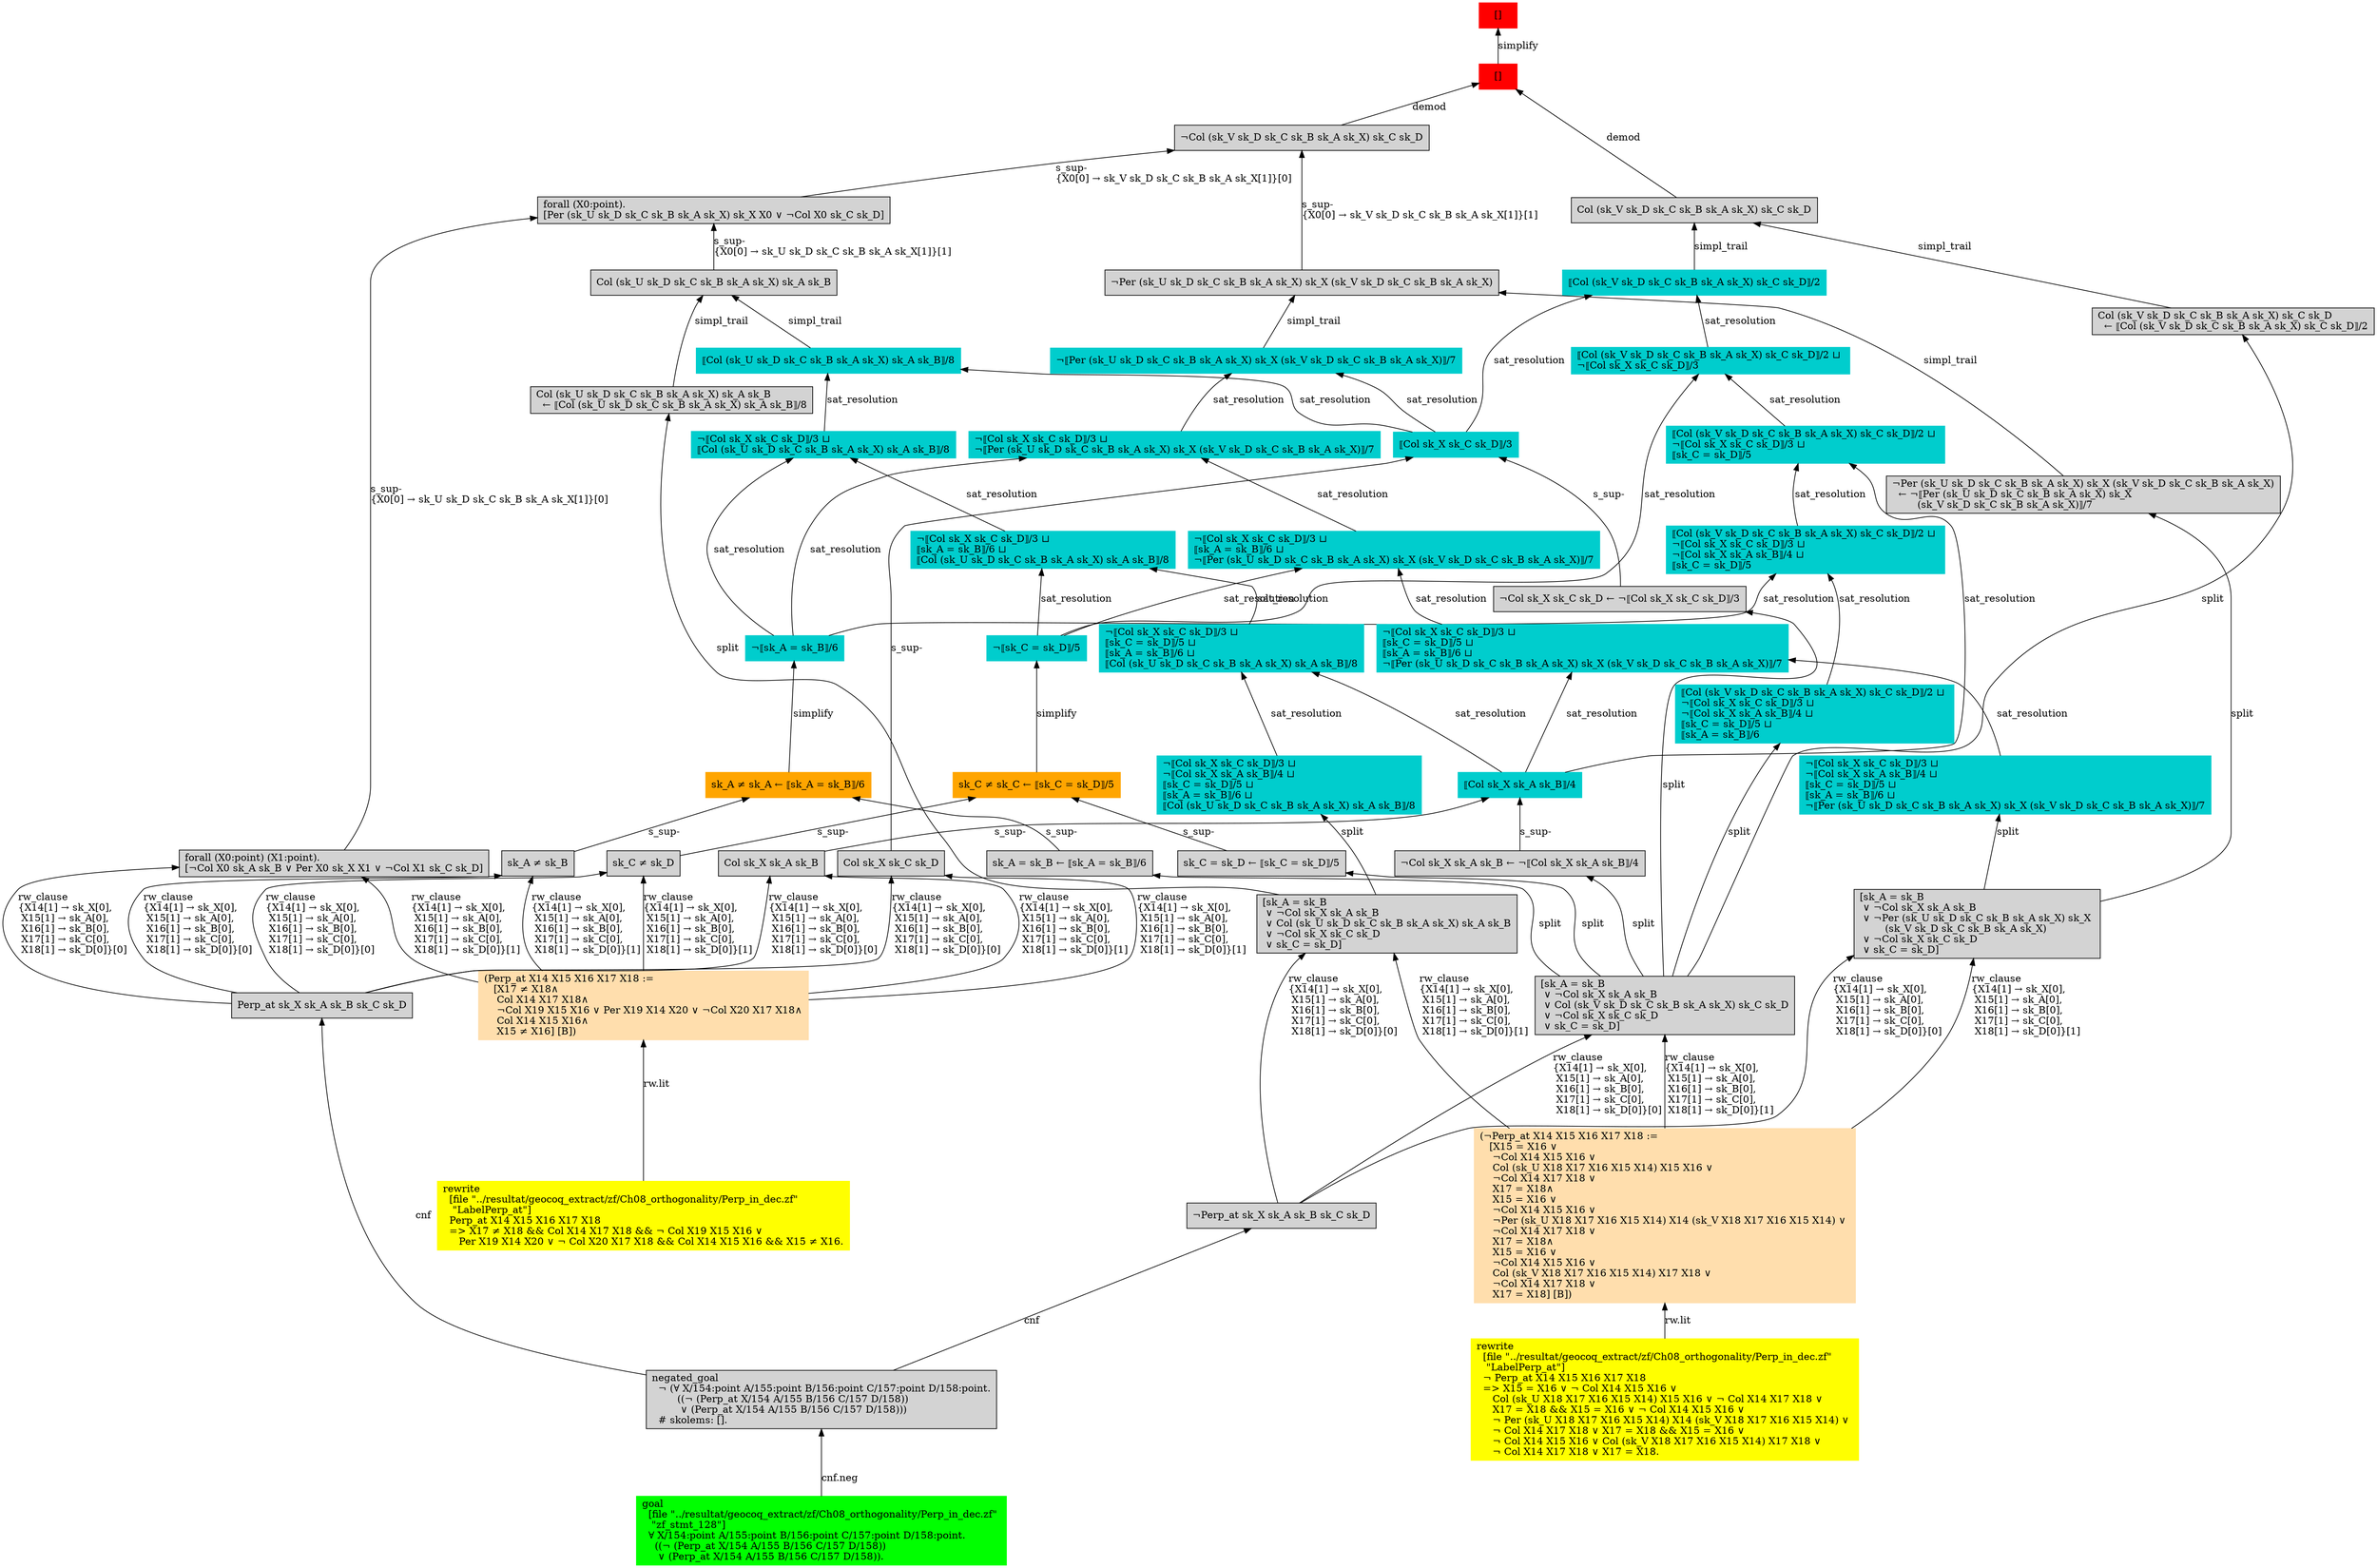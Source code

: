 digraph "unsat_graph" {
  vertex_0 [color=red, label="[]", shape=box, style=filled];
  vertex_0 -> vertex_1 [label="simplify", dir="back"];
  vertex_1 [color=red, label="[]", shape=box, style=filled];
  vertex_1 -> vertex_2 [label="demod", dir="back"];
  vertex_2 [shape=box, label="Col (sk_V sk_D sk_C sk_B sk_A sk_X) sk_C sk_D\l", style=filled];
  vertex_2 -> vertex_3 [label="simpl_trail", dir="back"];
  vertex_3 [color=cyan3, shape=box, label="⟦Col (sk_V sk_D sk_C sk_B sk_A sk_X) sk_C sk_D⟧/2\l", style=filled];
  vertex_3 -> vertex_4 [label="sat_resolution", dir="back"];
  vertex_4 [color=cyan3, shape=box, label="⟦Col sk_X sk_C sk_D⟧/3\l", style=filled];
  vertex_4 -> vertex_5 [label="s_sup-\l", dir="back"];
  vertex_5 [shape=box, label="¬Col sk_X sk_C sk_D ← ¬⟦Col sk_X sk_C sk_D⟧/3\l", style=filled];
  vertex_5 -> vertex_6 [label="split", dir="back"];
  vertex_6 [shape=box, label="[sk_A = sk_B\l ∨ ¬Col sk_X sk_A sk_B\l ∨ Col (sk_V sk_D sk_C sk_B sk_A sk_X) sk_C sk_D\l ∨ ¬Col sk_X sk_C sk_D\l ∨ sk_C = sk_D]\l", style=filled];
  vertex_6 -> vertex_7 [label="rw_clause\l\{X14[1] → sk_X[0], \l X15[1] → sk_A[0], \l X16[1] → sk_B[0], \l X17[1] → sk_C[0], \l X18[1] → sk_D[0]\}[1]\l", dir="back"];
  vertex_7 [color=navajowhite, shape=box, label="(¬Perp_at X14 X15 X16 X17 X18 :=\l   [X15 = X16 ∨ \l    ¬Col X14 X15 X16 ∨ \l    Col (sk_U X18 X17 X16 X15 X14) X15 X16 ∨ \l    ¬Col X14 X17 X18 ∨ \l    X17 = X18∧\l    X15 = X16 ∨ \l    ¬Col X14 X15 X16 ∨ \l    ¬Per (sk_U X18 X17 X16 X15 X14) X14 (sk_V X18 X17 X16 X15 X14) ∨ \l    ¬Col X14 X17 X18 ∨ \l    X17 = X18∧\l    X15 = X16 ∨ \l    ¬Col X14 X15 X16 ∨ \l    Col (sk_V X18 X17 X16 X15 X14) X17 X18 ∨ \l    ¬Col X14 X17 X18 ∨ \l    X17 = X18] [B])\l", style=filled];
  vertex_7 -> vertex_8 [label="rw.lit", dir="back"];
  vertex_8 [color=yellow, shape=box, label="rewrite\l  [file \"../resultat/geocoq_extract/zf/Ch08_orthogonality/Perp_in_dec.zf\" \l   \"LabelPerp_at\"]\l  ¬ Perp_at X14 X15 X16 X17 X18\l  =\> X15 = X16 ∨ ¬ Col X14 X15 X16 ∨ \l     Col (sk_U X18 X17 X16 X15 X14) X15 X16 ∨ ¬ Col X14 X17 X18 ∨ \l     X17 = X18 && X15 = X16 ∨ ¬ Col X14 X15 X16 ∨ \l     ¬ Per (sk_U X18 X17 X16 X15 X14) X14 (sk_V X18 X17 X16 X15 X14) ∨ \l     ¬ Col X14 X17 X18 ∨ X17 = X18 && X15 = X16 ∨ \l     ¬ Col X14 X15 X16 ∨ Col (sk_V X18 X17 X16 X15 X14) X17 X18 ∨ \l     ¬ Col X14 X17 X18 ∨ X17 = X18.\l", style=filled];
  vertex_6 -> vertex_9 [label="rw_clause\l\{X14[1] → sk_X[0], \l X15[1] → sk_A[0], \l X16[1] → sk_B[0], \l X17[1] → sk_C[0], \l X18[1] → sk_D[0]\}[0]\l", dir="back"];
  vertex_9 [shape=box, label="¬Perp_at sk_X sk_A sk_B sk_C sk_D\l", style=filled];
  vertex_9 -> vertex_10 [label="cnf", dir="back"];
  vertex_10 [shape=box, label="negated_goal\l  ¬ (∀ X/154:point A/155:point B/156:point C/157:point D/158:point.\l        ((¬ (Perp_at X/154 A/155 B/156 C/157 D/158))\l         ∨ (Perp_at X/154 A/155 B/156 C/157 D/158)))\l  # skolems: [].\l", style=filled];
  vertex_10 -> vertex_11 [label="cnf.neg", dir="back"];
  vertex_11 [color=green, shape=box, label="goal\l  [file \"../resultat/geocoq_extract/zf/Ch08_orthogonality/Perp_in_dec.zf\" \l   \"zf_stmt_128\"]\l  ∀ X/154:point A/155:point B/156:point C/157:point D/158:point.\l    ((¬ (Perp_at X/154 A/155 B/156 C/157 D/158))\l     ∨ (Perp_at X/154 A/155 B/156 C/157 D/158)).\l", style=filled];
  vertex_4 -> vertex_12 [label="s_sup-\l", dir="back"];
  vertex_12 [shape=box, label="Col sk_X sk_C sk_D\l", style=filled];
  vertex_12 -> vertex_13 [label="rw_clause\l\{X14[1] → sk_X[0], \l X15[1] → sk_A[0], \l X16[1] → sk_B[0], \l X17[1] → sk_C[0], \l X18[1] → sk_D[0]\}[1]\l", dir="back"];
  vertex_13 [color=navajowhite, shape=box, label="(Perp_at X14 X15 X16 X17 X18 :=\l   [X17 ≠ X18∧\l    Col X14 X17 X18∧\l    ¬Col X19 X15 X16 ∨ Per X19 X14 X20 ∨ ¬Col X20 X17 X18∧\l    Col X14 X15 X16∧\l    X15 ≠ X16] [B])\l", style=filled];
  vertex_13 -> vertex_14 [label="rw.lit", dir="back"];
  vertex_14 [color=yellow, shape=box, label="rewrite\l  [file \"../resultat/geocoq_extract/zf/Ch08_orthogonality/Perp_in_dec.zf\" \l   \"LabelPerp_at\"]\l  Perp_at X14 X15 X16 X17 X18\l  =\> X17 ≠ X18 && Col X14 X17 X18 && ¬ Col X19 X15 X16 ∨ \l     Per X19 X14 X20 ∨ ¬ Col X20 X17 X18 && Col X14 X15 X16 && X15 ≠ X16.\l", style=filled];
  vertex_12 -> vertex_15 [label="rw_clause\l\{X14[1] → sk_X[0], \l X15[1] → sk_A[0], \l X16[1] → sk_B[0], \l X17[1] → sk_C[0], \l X18[1] → sk_D[0]\}[0]\l", dir="back"];
  vertex_15 [shape=box, label="Perp_at sk_X sk_A sk_B sk_C sk_D\l", style=filled];
  vertex_15 -> vertex_10 [label="cnf", dir="back"];
  vertex_3 -> vertex_16 [label="sat_resolution", dir="back"];
  vertex_16 [color=cyan3, shape=box, label="⟦Col (sk_V sk_D sk_C sk_B sk_A sk_X) sk_C sk_D⟧/2 ⊔ \l¬⟦Col sk_X sk_C sk_D⟧/3\l", style=filled];
  vertex_16 -> vertex_17 [label="sat_resolution", dir="back"];
  vertex_17 [color=cyan3, shape=box, label="¬⟦sk_C = sk_D⟧/5\l", style=filled];
  vertex_17 -> vertex_18 [label="simplify", dir="back"];
  vertex_18 [color=orange, shape=box, label="sk_C ≠ sk_C ← ⟦sk_C = sk_D⟧/5\l", style=filled];
  vertex_18 -> vertex_19 [label="s_sup-\l", dir="back"];
  vertex_19 [shape=box, label="sk_C ≠ sk_D\l", style=filled];
  vertex_19 -> vertex_13 [label="rw_clause\l\{X14[1] → sk_X[0], \l X15[1] → sk_A[0], \l X16[1] → sk_B[0], \l X17[1] → sk_C[0], \l X18[1] → sk_D[0]\}[1]\l", dir="back"];
  vertex_19 -> vertex_15 [label="rw_clause\l\{X14[1] → sk_X[0], \l X15[1] → sk_A[0], \l X16[1] → sk_B[0], \l X17[1] → sk_C[0], \l X18[1] → sk_D[0]\}[0]\l", dir="back"];
  vertex_18 -> vertex_20 [label="s_sup-\l", dir="back"];
  vertex_20 [shape=box, label="sk_C = sk_D ← ⟦sk_C = sk_D⟧/5\l", style=filled];
  vertex_20 -> vertex_6 [label="split", dir="back"];
  vertex_16 -> vertex_21 [label="sat_resolution", dir="back"];
  vertex_21 [color=cyan3, shape=box, label="⟦Col (sk_V sk_D sk_C sk_B sk_A sk_X) sk_C sk_D⟧/2 ⊔ \l¬⟦Col sk_X sk_C sk_D⟧/3 ⊔ \l⟦sk_C = sk_D⟧/5\l", style=filled];
  vertex_21 -> vertex_22 [label="sat_resolution", dir="back"];
  vertex_22 [color=cyan3, shape=box, label="⟦Col sk_X sk_A sk_B⟧/4\l", style=filled];
  vertex_22 -> vertex_23 [label="s_sup-\l", dir="back"];
  vertex_23 [shape=box, label="¬Col sk_X sk_A sk_B ← ¬⟦Col sk_X sk_A sk_B⟧/4\l", style=filled];
  vertex_23 -> vertex_6 [label="split", dir="back"];
  vertex_22 -> vertex_24 [label="s_sup-\l", dir="back"];
  vertex_24 [shape=box, label="Col sk_X sk_A sk_B\l", style=filled];
  vertex_24 -> vertex_13 [label="rw_clause\l\{X14[1] → sk_X[0], \l X15[1] → sk_A[0], \l X16[1] → sk_B[0], \l X17[1] → sk_C[0], \l X18[1] → sk_D[0]\}[1]\l", dir="back"];
  vertex_24 -> vertex_15 [label="rw_clause\l\{X14[1] → sk_X[0], \l X15[1] → sk_A[0], \l X16[1] → sk_B[0], \l X17[1] → sk_C[0], \l X18[1] → sk_D[0]\}[0]\l", dir="back"];
  vertex_21 -> vertex_25 [label="sat_resolution", dir="back"];
  vertex_25 [color=cyan3, shape=box, label="⟦Col (sk_V sk_D sk_C sk_B sk_A sk_X) sk_C sk_D⟧/2 ⊔ \l¬⟦Col sk_X sk_C sk_D⟧/3 ⊔ \l¬⟦Col sk_X sk_A sk_B⟧/4 ⊔ \l⟦sk_C = sk_D⟧/5\l", style=filled];
  vertex_25 -> vertex_26 [label="sat_resolution", dir="back"];
  vertex_26 [color=cyan3, shape=box, label="¬⟦sk_A = sk_B⟧/6\l", style=filled];
  vertex_26 -> vertex_27 [label="simplify", dir="back"];
  vertex_27 [color=orange, shape=box, label="sk_A ≠ sk_A ← ⟦sk_A = sk_B⟧/6\l", style=filled];
  vertex_27 -> vertex_28 [label="s_sup-\l", dir="back"];
  vertex_28 [shape=box, label="sk_A ≠ sk_B\l", style=filled];
  vertex_28 -> vertex_13 [label="rw_clause\l\{X14[1] → sk_X[0], \l X15[1] → sk_A[0], \l X16[1] → sk_B[0], \l X17[1] → sk_C[0], \l X18[1] → sk_D[0]\}[1]\l", dir="back"];
  vertex_28 -> vertex_15 [label="rw_clause\l\{X14[1] → sk_X[0], \l X15[1] → sk_A[0], \l X16[1] → sk_B[0], \l X17[1] → sk_C[0], \l X18[1] → sk_D[0]\}[0]\l", dir="back"];
  vertex_27 -> vertex_29 [label="s_sup-\l", dir="back"];
  vertex_29 [shape=box, label="sk_A = sk_B ← ⟦sk_A = sk_B⟧/6\l", style=filled];
  vertex_29 -> vertex_6 [label="split", dir="back"];
  vertex_25 -> vertex_30 [label="sat_resolution", dir="back"];
  vertex_30 [color=cyan3, shape=box, label="⟦Col (sk_V sk_D sk_C sk_B sk_A sk_X) sk_C sk_D⟧/2 ⊔ \l¬⟦Col sk_X sk_C sk_D⟧/3 ⊔ \l¬⟦Col sk_X sk_A sk_B⟧/4 ⊔ \l⟦sk_C = sk_D⟧/5 ⊔ \l⟦sk_A = sk_B⟧/6\l", style=filled];
  vertex_30 -> vertex_6 [label="split", dir="back"];
  vertex_2 -> vertex_31 [label="simpl_trail", dir="back"];
  vertex_31 [shape=box, label="Col (sk_V sk_D sk_C sk_B sk_A sk_X) sk_C sk_D\l  ← ⟦Col (sk_V sk_D sk_C sk_B sk_A sk_X) sk_C sk_D⟧/2\l", style=filled];
  vertex_31 -> vertex_6 [label="split", dir="back"];
  vertex_1 -> vertex_32 [label="demod", dir="back"];
  vertex_32 [shape=box, label="¬Col (sk_V sk_D sk_C sk_B sk_A sk_X) sk_C sk_D\l", style=filled];
  vertex_32 -> vertex_33 [label="s_sup-\l\{X0[0] → sk_V sk_D sk_C sk_B sk_A sk_X[1]\}[1]\l", dir="back"];
  vertex_33 [shape=box, label="¬Per (sk_U sk_D sk_C sk_B sk_A sk_X) sk_X (sk_V sk_D sk_C sk_B sk_A sk_X)\l", style=filled];
  vertex_33 -> vertex_34 [label="simpl_trail", dir="back"];
  vertex_34 [color=cyan3, shape=box, label="¬⟦Per (sk_U sk_D sk_C sk_B sk_A sk_X) sk_X (sk_V sk_D sk_C sk_B sk_A sk_X)⟧/7\l", style=filled];
  vertex_34 -> vertex_4 [label="sat_resolution", dir="back"];
  vertex_34 -> vertex_35 [label="sat_resolution", dir="back"];
  vertex_35 [color=cyan3, shape=box, label="¬⟦Col sk_X sk_C sk_D⟧/3 ⊔ \l¬⟦Per (sk_U sk_D sk_C sk_B sk_A sk_X) sk_X (sk_V sk_D sk_C sk_B sk_A sk_X)⟧/7\l", style=filled];
  vertex_35 -> vertex_26 [label="sat_resolution", dir="back"];
  vertex_35 -> vertex_36 [label="sat_resolution", dir="back"];
  vertex_36 [color=cyan3, shape=box, label="¬⟦Col sk_X sk_C sk_D⟧/3 ⊔ \l⟦sk_A = sk_B⟧/6 ⊔ \l¬⟦Per (sk_U sk_D sk_C sk_B sk_A sk_X) sk_X (sk_V sk_D sk_C sk_B sk_A sk_X)⟧/7\l", style=filled];
  vertex_36 -> vertex_17 [label="sat_resolution", dir="back"];
  vertex_36 -> vertex_37 [label="sat_resolution", dir="back"];
  vertex_37 [color=cyan3, shape=box, label="¬⟦Col sk_X sk_C sk_D⟧/3 ⊔ \l⟦sk_C = sk_D⟧/5 ⊔ \l⟦sk_A = sk_B⟧/6 ⊔ \l¬⟦Per (sk_U sk_D sk_C sk_B sk_A sk_X) sk_X (sk_V sk_D sk_C sk_B sk_A sk_X)⟧/7\l", style=filled];
  vertex_37 -> vertex_22 [label="sat_resolution", dir="back"];
  vertex_37 -> vertex_38 [label="sat_resolution", dir="back"];
  vertex_38 [color=cyan3, shape=box, label="¬⟦Col sk_X sk_C sk_D⟧/3 ⊔ \l¬⟦Col sk_X sk_A sk_B⟧/4 ⊔ \l⟦sk_C = sk_D⟧/5 ⊔ \l⟦sk_A = sk_B⟧/6 ⊔ \l¬⟦Per (sk_U sk_D sk_C sk_B sk_A sk_X) sk_X (sk_V sk_D sk_C sk_B sk_A sk_X)⟧/7\l", style=filled];
  vertex_38 -> vertex_39 [label="split", dir="back"];
  vertex_39 [shape=box, label="[sk_A = sk_B\l ∨ ¬Col sk_X sk_A sk_B\l ∨ ¬Per (sk_U sk_D sk_C sk_B sk_A sk_X) sk_X \l        (sk_V sk_D sk_C sk_B sk_A sk_X)\l ∨ ¬Col sk_X sk_C sk_D\l ∨ sk_C = sk_D]\l", style=filled];
  vertex_39 -> vertex_7 [label="rw_clause\l\{X14[1] → sk_X[0], \l X15[1] → sk_A[0], \l X16[1] → sk_B[0], \l X17[1] → sk_C[0], \l X18[1] → sk_D[0]\}[1]\l", dir="back"];
  vertex_39 -> vertex_9 [label="rw_clause\l\{X14[1] → sk_X[0], \l X15[1] → sk_A[0], \l X16[1] → sk_B[0], \l X17[1] → sk_C[0], \l X18[1] → sk_D[0]\}[0]\l", dir="back"];
  vertex_33 -> vertex_40 [label="simpl_trail", dir="back"];
  vertex_40 [shape=box, label="¬Per (sk_U sk_D sk_C sk_B sk_A sk_X) sk_X (sk_V sk_D sk_C sk_B sk_A sk_X)\l  ← ¬⟦Per (sk_U sk_D sk_C sk_B sk_A sk_X) sk_X \l        (sk_V sk_D sk_C sk_B sk_A sk_X)⟧/7\l", style=filled];
  vertex_40 -> vertex_39 [label="split", dir="back"];
  vertex_32 -> vertex_41 [label="s_sup-\l\{X0[0] → sk_V sk_D sk_C sk_B sk_A sk_X[1]\}[0]\l", dir="back"];
  vertex_41 [shape=box, label="forall (X0:point).\l[Per (sk_U sk_D sk_C sk_B sk_A sk_X) sk_X X0 ∨ ¬Col X0 sk_C sk_D]\l", style=filled];
  vertex_41 -> vertex_42 [label="s_sup-\l\{X0[0] → sk_U sk_D sk_C sk_B sk_A sk_X[1]\}[0]\l", dir="back"];
  vertex_42 [shape=box, label="forall (X0:point) (X1:point).\l[¬Col X0 sk_A sk_B ∨ Per X0 sk_X X1 ∨ ¬Col X1 sk_C sk_D]\l", style=filled];
  vertex_42 -> vertex_13 [label="rw_clause\l\{X14[1] → sk_X[0], \l X15[1] → sk_A[0], \l X16[1] → sk_B[0], \l X17[1] → sk_C[0], \l X18[1] → sk_D[0]\}[1]\l", dir="back"];
  vertex_42 -> vertex_15 [label="rw_clause\l\{X14[1] → sk_X[0], \l X15[1] → sk_A[0], \l X16[1] → sk_B[0], \l X17[1] → sk_C[0], \l X18[1] → sk_D[0]\}[0]\l", dir="back"];
  vertex_41 -> vertex_43 [label="s_sup-\l\{X0[0] → sk_U sk_D sk_C sk_B sk_A sk_X[1]\}[1]\l", dir="back"];
  vertex_43 [shape=box, label="Col (sk_U sk_D sk_C sk_B sk_A sk_X) sk_A sk_B\l", style=filled];
  vertex_43 -> vertex_44 [label="simpl_trail", dir="back"];
  vertex_44 [color=cyan3, shape=box, label="⟦Col (sk_U sk_D sk_C sk_B sk_A sk_X) sk_A sk_B⟧/8\l", style=filled];
  vertex_44 -> vertex_4 [label="sat_resolution", dir="back"];
  vertex_44 -> vertex_45 [label="sat_resolution", dir="back"];
  vertex_45 [color=cyan3, shape=box, label="¬⟦Col sk_X sk_C sk_D⟧/3 ⊔ \l⟦Col (sk_U sk_D sk_C sk_B sk_A sk_X) sk_A sk_B⟧/8\l", style=filled];
  vertex_45 -> vertex_26 [label="sat_resolution", dir="back"];
  vertex_45 -> vertex_46 [label="sat_resolution", dir="back"];
  vertex_46 [color=cyan3, shape=box, label="¬⟦Col sk_X sk_C sk_D⟧/3 ⊔ \l⟦sk_A = sk_B⟧/6 ⊔ \l⟦Col (sk_U sk_D sk_C sk_B sk_A sk_X) sk_A sk_B⟧/8\l", style=filled];
  vertex_46 -> vertex_17 [label="sat_resolution", dir="back"];
  vertex_46 -> vertex_47 [label="sat_resolution", dir="back"];
  vertex_47 [color=cyan3, shape=box, label="¬⟦Col sk_X sk_C sk_D⟧/3 ⊔ \l⟦sk_C = sk_D⟧/5 ⊔ \l⟦sk_A = sk_B⟧/6 ⊔ \l⟦Col (sk_U sk_D sk_C sk_B sk_A sk_X) sk_A sk_B⟧/8\l", style=filled];
  vertex_47 -> vertex_22 [label="sat_resolution", dir="back"];
  vertex_47 -> vertex_48 [label="sat_resolution", dir="back"];
  vertex_48 [color=cyan3, shape=box, label="¬⟦Col sk_X sk_C sk_D⟧/3 ⊔ \l¬⟦Col sk_X sk_A sk_B⟧/4 ⊔ \l⟦sk_C = sk_D⟧/5 ⊔ \l⟦sk_A = sk_B⟧/6 ⊔ \l⟦Col (sk_U sk_D sk_C sk_B sk_A sk_X) sk_A sk_B⟧/8\l", style=filled];
  vertex_48 -> vertex_49 [label="split", dir="back"];
  vertex_49 [shape=box, label="[sk_A = sk_B\l ∨ ¬Col sk_X sk_A sk_B\l ∨ Col (sk_U sk_D sk_C sk_B sk_A sk_X) sk_A sk_B\l ∨ ¬Col sk_X sk_C sk_D\l ∨ sk_C = sk_D]\l", style=filled];
  vertex_49 -> vertex_7 [label="rw_clause\l\{X14[1] → sk_X[0], \l X15[1] → sk_A[0], \l X16[1] → sk_B[0], \l X17[1] → sk_C[0], \l X18[1] → sk_D[0]\}[1]\l", dir="back"];
  vertex_49 -> vertex_9 [label="rw_clause\l\{X14[1] → sk_X[0], \l X15[1] → sk_A[0], \l X16[1] → sk_B[0], \l X17[1] → sk_C[0], \l X18[1] → sk_D[0]\}[0]\l", dir="back"];
  vertex_43 -> vertex_50 [label="simpl_trail", dir="back"];
  vertex_50 [shape=box, label="Col (sk_U sk_D sk_C sk_B sk_A sk_X) sk_A sk_B\l  ← ⟦Col (sk_U sk_D sk_C sk_B sk_A sk_X) sk_A sk_B⟧/8\l", style=filled];
  vertex_50 -> vertex_49 [label="split", dir="back"];
  }


